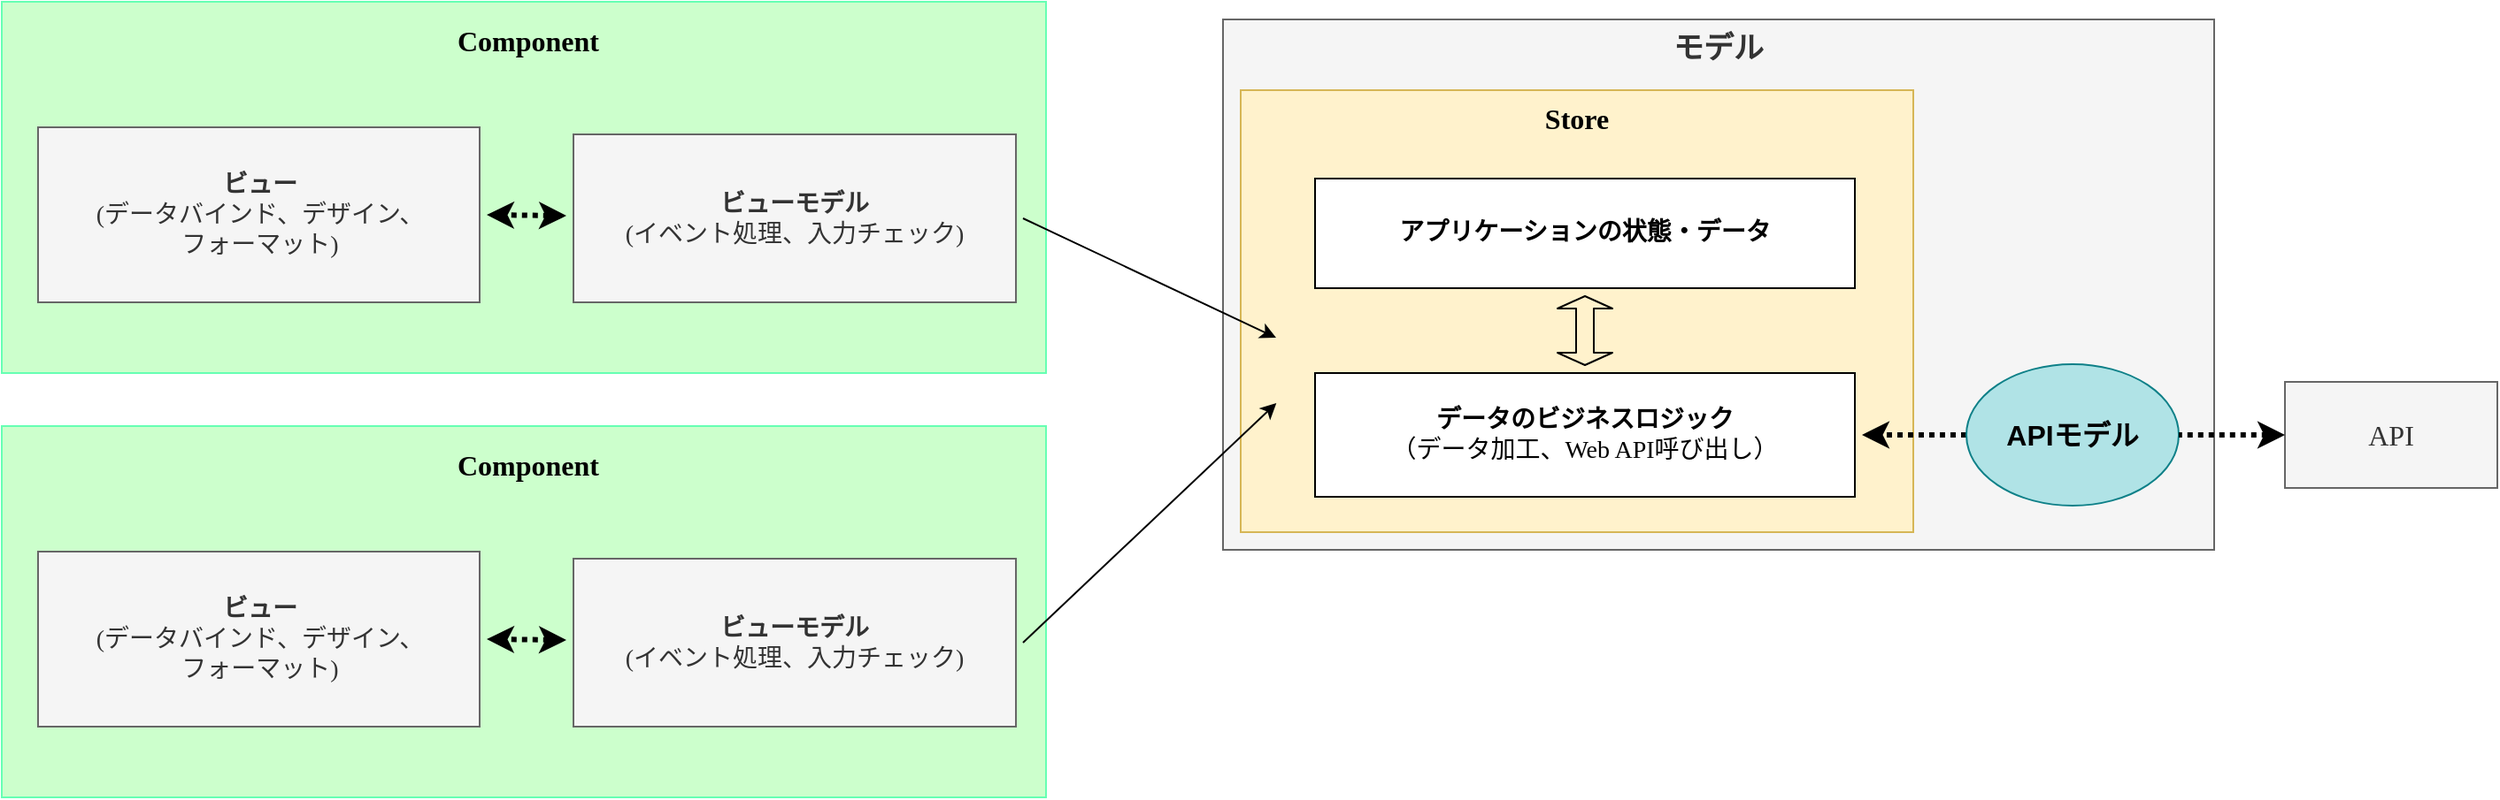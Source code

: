 <mxfile>
    <diagram id="g32roVNftYkZaOqn-Fnz" name="ページ1">
        <mxGraphModel dx="1608" dy="858" grid="1" gridSize="10" guides="1" tooltips="1" connect="1" arrows="1" fold="1" page="1" pageScale="1" pageWidth="827" pageHeight="1169" math="0" shadow="0">
            <root>
                <mxCell id="0"/>
                <mxCell id="1" parent="0"/>
                <mxCell id="85" value="モデル" style="rounded=0;whiteSpace=wrap;html=1;fillColor=#f5f5f5;fontColor=#333333;strokeColor=#666666;fontStyle=1;verticalAlign=top;fontSize=17;" parent="1" vertex="1">
                    <mxGeometry x="780" y="130" width="560" height="300" as="geometry"/>
                </mxCell>
                <mxCell id="5" value="&lt;b&gt;Store&lt;/b&gt;" style="rounded=0;whiteSpace=wrap;html=1;fontSize=16;verticalAlign=top;fillColor=#fff2cc;strokeColor=#d6b656;fontFamily=Noto Sans JP;fontSource=https%3A%2F%2Ffonts.googleapis.com%2Fcss%3Ffamily%3DNoto%2BSans%2BJP;" parent="1" vertex="1">
                    <mxGeometry x="790" y="170" width="380" height="250" as="geometry"/>
                </mxCell>
                <mxCell id="11" value="" style="endArrow=classic;html=1;fontSize=14;fontFamily=Noto Sans JP;fontSource=https%3A%2F%2Ffonts.googleapis.com%2Fcss%3Ffamily%3DNoto%2BSans%2BJP;exitX=0;exitY=0.5;exitDx=0;exitDy=0;startArrow=none;startFill=1;dashed=1;strokeWidth=3;dashPattern=1 1;" parent="1" source="86" target="57" edge="1">
                    <mxGeometry width="50" height="50" relative="1" as="geometry">
                        <mxPoint x="1229" y="213" as="sourcePoint"/>
                        <mxPoint x="1160" y="320" as="targetPoint"/>
                    </mxGeometry>
                </mxCell>
                <mxCell id="12" value="API" style="rounded=0;whiteSpace=wrap;html=1;fontSize=16;fillColor=#f5f5f5;strokeColor=#666666;fontFamily=Noto Sans JP;fontSource=https%3A%2F%2Ffonts.googleapis.com%2Fcss%3Ffamily%3DNoto%2BSans%2BJP;fontColor=#333333;" parent="1" vertex="1">
                    <mxGeometry x="1380" y="335" width="120" height="60" as="geometry"/>
                </mxCell>
                <mxCell id="19" value="&lt;span&gt;アプリケーションの状態・データ&lt;/span&gt;&lt;span&gt;&lt;br&gt;&lt;/span&gt;" style="rounded=0;whiteSpace=wrap;html=1;fontSize=14;fontFamily=Noto Sans JP;fontSource=https%3A%2F%2Ffonts.googleapis.com%2Fcss%3Ffamily%3DNoto%2BSans%2BJP;perimeterSpacing=4;fontStyle=1;align=center;" parent="1" vertex="1">
                    <mxGeometry x="832" y="220" width="305" height="62" as="geometry"/>
                </mxCell>
                <mxCell id="57" value="&lt;span&gt;データのビジネスロジック&lt;/span&gt;&lt;br&gt;&lt;span style=&quot;font-weight: normal&quot;&gt;&lt;div&gt;&lt;span&gt;（データ加工、Web API呼び出し）&lt;/span&gt;&lt;/div&gt;&lt;/span&gt;" style="rounded=0;whiteSpace=wrap;html=1;fontSize=14;fontFamily=Noto Sans JP;fontSource=https%3A%2F%2Ffonts.googleapis.com%2Fcss%3Ffamily%3DNoto%2BSans%2BJP;perimeterSpacing=4;fontStyle=1;align=center;" parent="1" vertex="1">
                    <mxGeometry x="832" y="330" width="305" height="70" as="geometry"/>
                </mxCell>
                <mxCell id="64" value="Component" style="rounded=0;whiteSpace=wrap;html=1;align=center;spacingLeft=5;fillColor=#CCFFCC;fontColor=#000000;strokeColor=#66FFB3;verticalAlign=top;fontSize=16;fontFamily=Noto Sans JP;fontSource=https%3A%2F%2Ffonts.googleapis.com%2Fcss%3Ffamily%3DNoto%2BSans%2BJP;fontStyle=1;spacingTop=6;" parent="1" vertex="1">
                    <mxGeometry x="90" y="120" width="590" height="210" as="geometry"/>
                </mxCell>
                <mxCell id="65" value="&lt;b&gt;ビュー&lt;/b&gt;&lt;br style=&quot;font-size: 14px&quot;&gt;(データバインド、デザイン、&lt;br&gt;フォーマット)" style="rounded=0;whiteSpace=wrap;html=1;fontSize=14;fontFamily=Noto Sans JP;fontSource=https%3A%2F%2Ffonts.googleapis.com%2Fcss%3Ffamily%3DNoto%2BSans%2BJP;perimeterSpacing=4;fillColor=#f5f5f5;strokeColor=#666666;fontColor=#333333;" parent="1" vertex="1">
                    <mxGeometry x="110.5" y="191" width="249.5" height="99" as="geometry"/>
                </mxCell>
                <mxCell id="66" value="&lt;b&gt;ビューモデル&lt;/b&gt;&lt;br style=&quot;font-size: 14px&quot;&gt;(イベント処理、入力チェック)" style="rounded=0;whiteSpace=wrap;html=1;fontSize=14;fontFamily=Noto Sans JP;fontSource=https%3A%2F%2Ffonts.googleapis.com%2Fcss%3Ffamily%3DNoto%2BSans%2BJP;perimeterSpacing=4;fillColor=#f5f5f5;fontColor=#333333;strokeColor=#666666;" parent="1" vertex="1">
                    <mxGeometry x="413" y="195" width="250" height="95" as="geometry"/>
                </mxCell>
                <mxCell id="58" value="" style="endArrow=classic;html=1;fontSize=14;fontFamily=Noto Sans JP;fontSource=https%3A%2F%2Ffonts.googleapis.com%2Fcss%3Ffamily%3DNoto%2BSans%2BJP;exitX=1;exitY=0.5;exitDx=0;exitDy=0;" parent="1" source="66" edge="1">
                    <mxGeometry width="50" height="50" relative="1" as="geometry">
                        <mxPoint x="640" y="262" as="sourcePoint"/>
                        <mxPoint x="810" y="310" as="targetPoint"/>
                    </mxGeometry>
                </mxCell>
                <mxCell id="79" value="" style="shape=flexArrow;endArrow=classic;startArrow=classic;html=1;startSize=2;endSize=2;strokeWidth=1;exitX=0.5;exitY=0;exitDx=0;exitDy=0;entryX=0.5;entryY=1;entryDx=0;entryDy=0;" parent="1" source="57" target="19" edge="1">
                    <mxGeometry width="100" height="100" relative="1" as="geometry">
                        <mxPoint x="900" y="310" as="sourcePoint"/>
                        <mxPoint x="1000" y="210" as="targetPoint"/>
                    </mxGeometry>
                </mxCell>
                <mxCell id="80" value="" style="endArrow=classic;html=1;fontSize=14;fontFamily=Noto Sans JP;fontSource=https%3A%2F%2Ffonts.googleapis.com%2Fcss%3Ffamily%3DNoto%2BSans%2BJP;startArrow=classic;startFill=1;dashed=1;strokeWidth=3;dashPattern=1 1;entryX=1;entryY=0.5;entryDx=0;entryDy=0;" parent="1" source="66" target="65" edge="1">
                    <mxGeometry width="50" height="50" relative="1" as="geometry">
                        <mxPoint x="390" y="223" as="sourcePoint"/>
                        <mxPoint x="1151" y="375" as="targetPoint"/>
                    </mxGeometry>
                </mxCell>
                <mxCell id="81" value="Component" style="rounded=0;whiteSpace=wrap;html=1;align=center;spacingLeft=5;fillColor=#CCFFCC;fontColor=#000000;strokeColor=#66FFB3;verticalAlign=top;fontSize=16;fontFamily=Noto Sans JP;fontSource=https%3A%2F%2Ffonts.googleapis.com%2Fcss%3Ffamily%3DNoto%2BSans%2BJP;fontStyle=1;spacingTop=6;" parent="1" vertex="1">
                    <mxGeometry x="90" y="360" width="590" height="210" as="geometry"/>
                </mxCell>
                <mxCell id="82" value="&lt;b&gt;ビュー&lt;/b&gt;&lt;br style=&quot;font-size: 14px&quot;&gt;(データバインド、デザイン、&lt;br style=&quot;font-size: 14px&quot;&gt;フォーマット)" style="rounded=0;whiteSpace=wrap;html=1;fontSize=14;fontFamily=Noto Sans JP;fontSource=https%3A%2F%2Ffonts.googleapis.com%2Fcss%3Ffamily%3DNoto%2BSans%2BJP;perimeterSpacing=4;fillColor=#f5f5f5;fontColor=#333333;strokeColor=#666666;" parent="1" vertex="1">
                    <mxGeometry x="110.5" y="431" width="249.5" height="99" as="geometry"/>
                </mxCell>
                <mxCell id="83" value="&lt;b&gt;ビューモデル&lt;/b&gt;&lt;br style=&quot;font-size: 14px&quot;&gt;(イベント処理、入力チェック)" style="rounded=0;whiteSpace=wrap;html=1;fontSize=14;fontFamily=Noto Sans JP;fontSource=https%3A%2F%2Ffonts.googleapis.com%2Fcss%3Ffamily%3DNoto%2BSans%2BJP;perimeterSpacing=4;fillColor=#f5f5f5;fontColor=#333333;strokeColor=#666666;" parent="1" vertex="1">
                    <mxGeometry x="413" y="435" width="250" height="95" as="geometry"/>
                </mxCell>
                <mxCell id="84" value="" style="endArrow=classic;html=1;fontSize=14;fontFamily=Noto Sans JP;fontSource=https%3A%2F%2Ffonts.googleapis.com%2Fcss%3Ffamily%3DNoto%2BSans%2BJP;startArrow=classic;startFill=1;dashed=1;strokeWidth=3;dashPattern=1 1;entryX=1;entryY=0.5;entryDx=0;entryDy=0;" parent="1" source="83" target="82" edge="1">
                    <mxGeometry width="50" height="50" relative="1" as="geometry">
                        <mxPoint x="390" y="463" as="sourcePoint"/>
                        <mxPoint x="1151" y="615" as="targetPoint"/>
                    </mxGeometry>
                </mxCell>
                <mxCell id="70" value="" style="endArrow=classic;html=1;fontSize=14;fontFamily=Noto Sans JP;fontSource=https%3A%2F%2Ffonts.googleapis.com%2Fcss%3Ffamily%3DNoto%2BSans%2BJP;entryX=0.053;entryY=0.708;entryDx=0;entryDy=0;exitX=1;exitY=0.5;exitDx=0;exitDy=0;entryPerimeter=0;" parent="1" source="83" target="5" edge="1">
                    <mxGeometry width="50" height="50" relative="1" as="geometry">
                        <mxPoint x="634.5" y="513" as="sourcePoint"/>
                        <mxPoint x="795.06" y="313.92" as="targetPoint"/>
                    </mxGeometry>
                </mxCell>
                <mxCell id="86" value="APIモデル" style="ellipse;whiteSpace=wrap;html=1;rounded=1;fontSize=16;fontStyle=1;fillColor=#b0e3e6;strokeColor=#0e8088;" vertex="1" parent="1">
                    <mxGeometry x="1200" y="325" width="120" height="80" as="geometry"/>
                </mxCell>
                <mxCell id="87" value="" style="endArrow=none;html=1;fontSize=14;fontFamily=Noto Sans JP;fontSource=https%3A%2F%2Ffonts.googleapis.com%2Fcss%3Ffamily%3DNoto%2BSans%2BJP;exitX=0;exitY=0.5;exitDx=0;exitDy=0;startArrow=classic;startFill=1;dashed=1;strokeWidth=3;dashPattern=1 1;" edge="1" parent="1" source="12" target="86">
                    <mxGeometry width="50" height="50" relative="1" as="geometry">
                        <mxPoint x="1380" y="365" as="sourcePoint"/>
                        <mxPoint x="1141.0" y="365" as="targetPoint"/>
                    </mxGeometry>
                </mxCell>
            </root>
        </mxGraphModel>
    </diagram>
</mxfile>